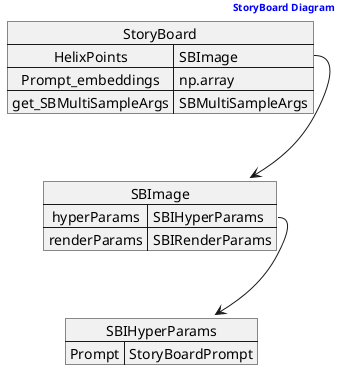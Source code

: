 @startuml
'https://plantuml.com/object-diagram
' make a place for a discription



' makes a place for the subtitle'
header <font color=blue>**StoryBoard Diagram**</font>



    map StoryBoard {

     HelixPoints => SBImage
     Prompt_embeddings => np.array
     get_SBMultiSampleArgs => SBMultiSampleArgs
    }

map SBIHyperParams{
    Prompt => StoryBoardPrompt
}
map SBImage {

    hyperParams => SBIHyperParams
    renderParams => SBIRenderParams
}


StoryBoard::HelixPoints --> SBImage
SBImage::hyperParams --> SBIHyperParams
@enduml
